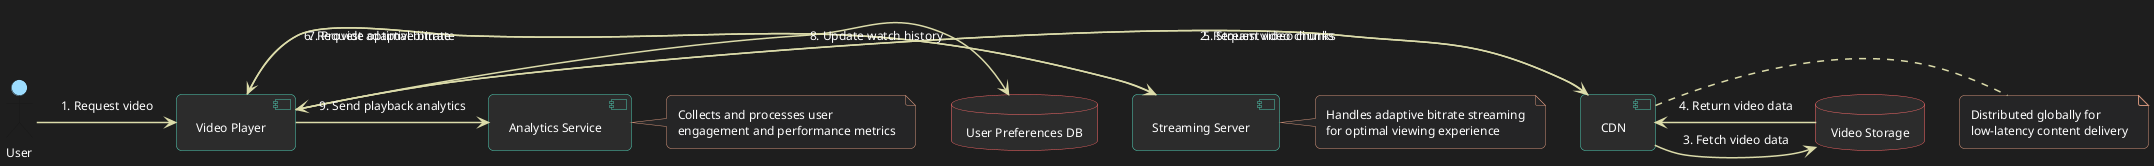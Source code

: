 @startuml YouTube_Video_Playback_Architecture

' 设置整体主题
skinparam backgroundColor #1E1E1E
skinparam defaultFontName Arial
skinparam defaultFontSize 12
skinparam defaultFontColor #FFFFFF
skinparam padding 5
skinparam roundCorner 10

' 定制组件样式
skinparam component {
  BackgroundColor #2C2C2C
  BorderColor #4EC9B0
  FontColor #FFFFFF
}

' 定制数据库样式
skinparam database {
  BackgroundColor #2C2C2C
  BorderColor #FF6B6B
  FontColor #FFFFFF
}

' 定制接口样式
skinparam interface {
  BackgroundColor #2C2C2C
  BorderColor #4EC9B0
  FontColor #FFFFFF
}

' 定制箭头样式
skinparam arrow {
  Color #DCDCAA
  FontColor #FFFFFF
  Thickness 1.5
}

' 定制注释样式
skinparam note {
  BackgroundColor #252526
  BorderColor #CE9178
  FontColor #FFFFFF
}

' 定义主要组件
actor "User" as user #9CDCFE
component "Video Player" as videoplayer
component "CDN" as cdn
database "Video Storage" as videostorage
component "Streaming Server" as streamingserver
database "User Preferences DB" as userprefsdb
component "Analytics Service" as analyticsservice

' 定义关系
user -> videoplayer : 1. Request video
videoplayer -> cdn : 2. Request video chunks
cdn -> videostorage : 3. Fetch video data
videostorage -> cdn : 4. Return video data
cdn -> videoplayer : 5. Stream video chunks
videoplayer -> streamingserver : 6. Request adaptive bitrate
streamingserver -> videoplayer : 7. Provide optimal bitrate
videoplayer -> userprefsdb : 8. Update watch history
videoplayer -> analyticsservice : 9. Send playback analytics

' 添加注释
note right of cdn
  Distributed globally for
  low-latency content delivery
end note

note right of streamingserver
  Handles adaptive bitrate streaming
  for optimal viewing experience
end note

note right of analyticsservice
  Collects and processes user
  engagement and performance metrics
end note

@enduml
